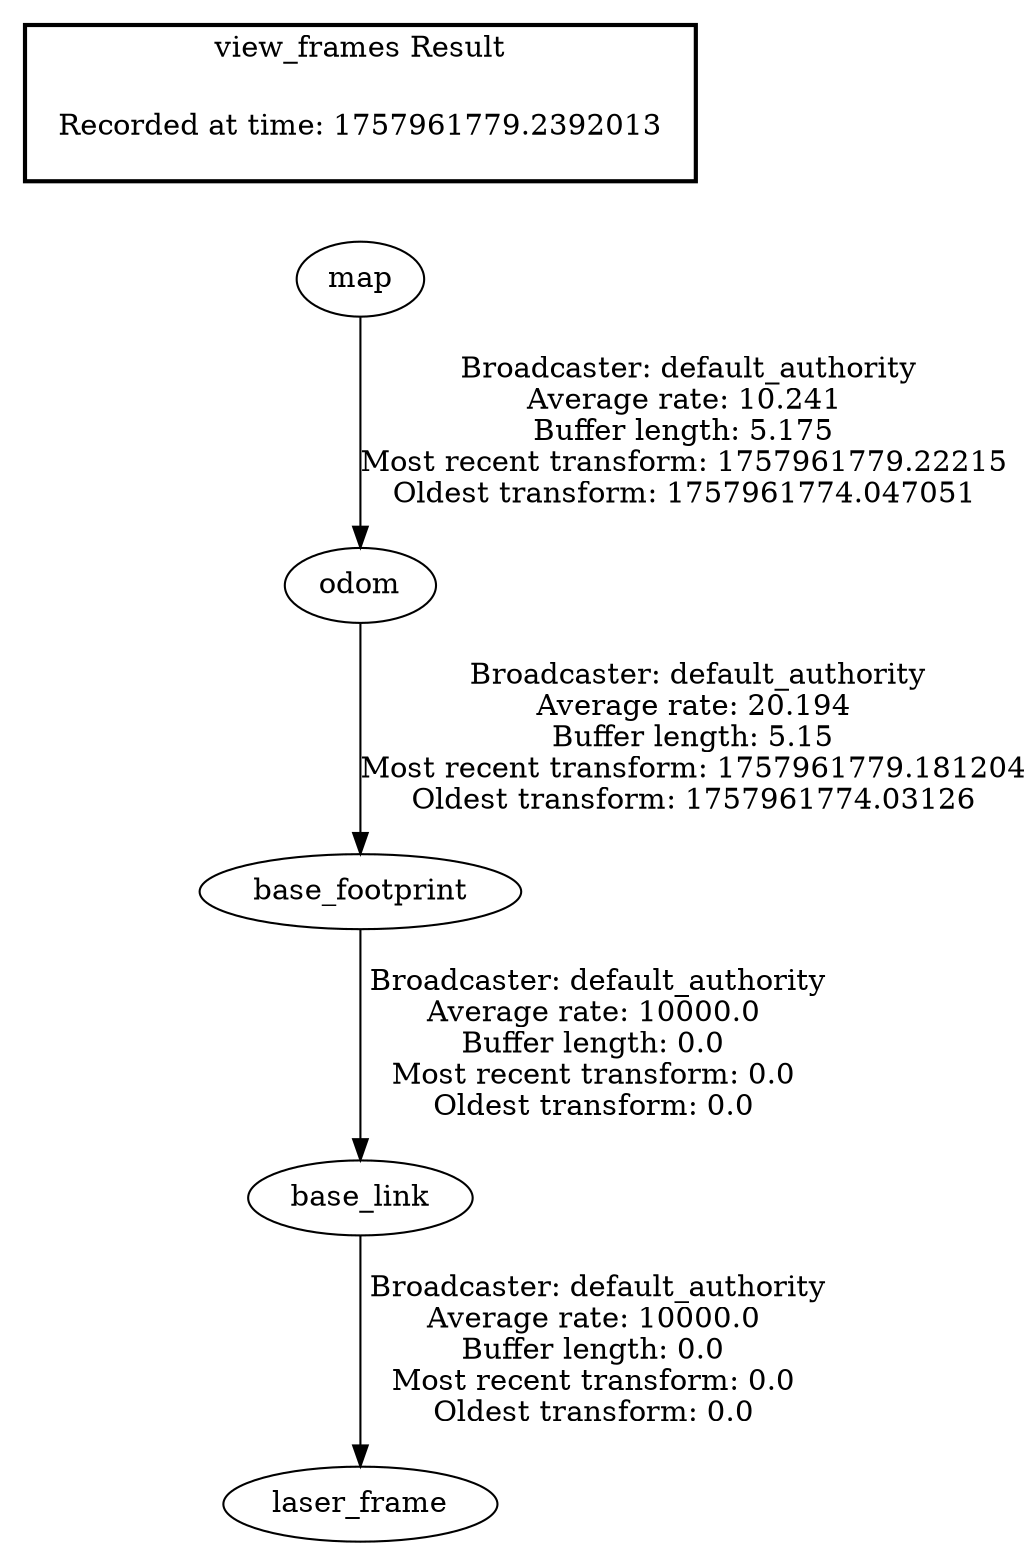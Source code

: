 digraph G {
"map" -> "odom"[label=" Broadcaster: default_authority\nAverage rate: 10.241\nBuffer length: 5.175\nMost recent transform: 1757961779.22215\nOldest transform: 1757961774.047051\n"];
"base_link" -> "laser_frame"[label=" Broadcaster: default_authority\nAverage rate: 10000.0\nBuffer length: 0.0\nMost recent transform: 0.0\nOldest transform: 0.0\n"];
"base_footprint" -> "base_link"[label=" Broadcaster: default_authority\nAverage rate: 10000.0\nBuffer length: 0.0\nMost recent transform: 0.0\nOldest transform: 0.0\n"];
"odom" -> "base_footprint"[label=" Broadcaster: default_authority\nAverage rate: 20.194\nBuffer length: 5.15\nMost recent transform: 1757961779.181204\nOldest transform: 1757961774.03126\n"];
edge [style=invis];
 subgraph cluster_legend { style=bold; color=black; label ="view_frames Result";
"Recorded at time: 1757961779.2392013"[ shape=plaintext ] ;
}->"map";
}
